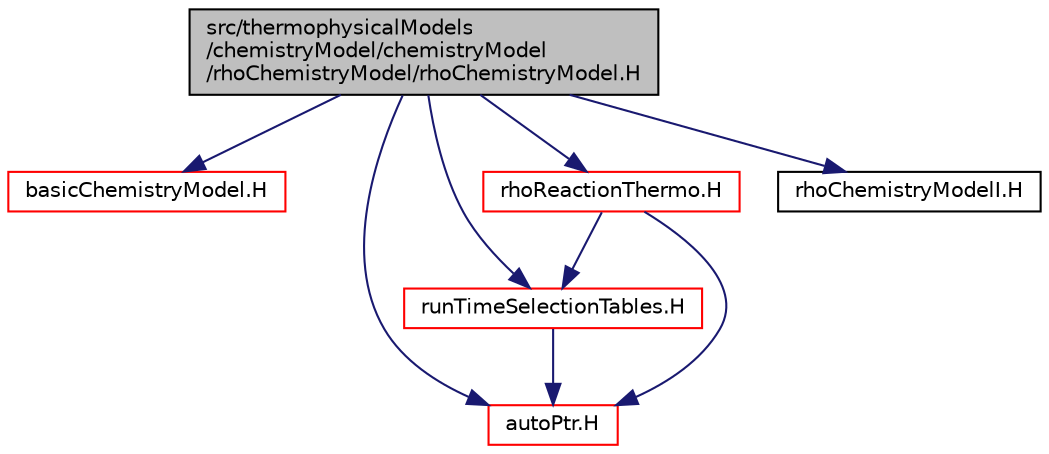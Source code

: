 digraph "src/thermophysicalModels/chemistryModel/chemistryModel/rhoChemistryModel/rhoChemistryModel.H"
{
  bgcolor="transparent";
  edge [fontname="Helvetica",fontsize="10",labelfontname="Helvetica",labelfontsize="10"];
  node [fontname="Helvetica",fontsize="10",shape=record];
  Node0 [label="src/thermophysicalModels\l/chemistryModel/chemistryModel\l/rhoChemistryModel/rhoChemistryModel.H",height=0.2,width=0.4,color="black", fillcolor="grey75", style="filled", fontcolor="black"];
  Node0 -> Node1 [color="midnightblue",fontsize="10",style="solid",fontname="Helvetica"];
  Node1 [label="basicChemistryModel.H",height=0.2,width=0.4,color="red",URL="$a15794.html"];
  Node0 -> Node55 [color="midnightblue",fontsize="10",style="solid",fontname="Helvetica"];
  Node55 [label="autoPtr.H",height=0.2,width=0.4,color="red",URL="$a11828.html"];
  Node0 -> Node70 [color="midnightblue",fontsize="10",style="solid",fontname="Helvetica"];
  Node70 [label="runTimeSelectionTables.H",height=0.2,width=0.4,color="red",URL="$a09992.html",tooltip="Macros to ease declaration of run-time selection tables. "];
  Node70 -> Node55 [color="midnightblue",fontsize="10",style="solid",fontname="Helvetica"];
  Node0 -> Node319 [color="midnightblue",fontsize="10",style="solid",fontname="Helvetica"];
  Node319 [label="rhoReactionThermo.H",height=0.2,width=0.4,color="red",URL="$a16703.html"];
  Node319 -> Node55 [color="midnightblue",fontsize="10",style="solid",fontname="Helvetica"];
  Node319 -> Node70 [color="midnightblue",fontsize="10",style="solid",fontname="Helvetica"];
  Node0 -> Node331 [color="midnightblue",fontsize="10",style="solid",fontname="Helvetica"];
  Node331 [label="rhoChemistryModelI.H",height=0.2,width=0.4,color="black",URL="$a15833.html"];
}
